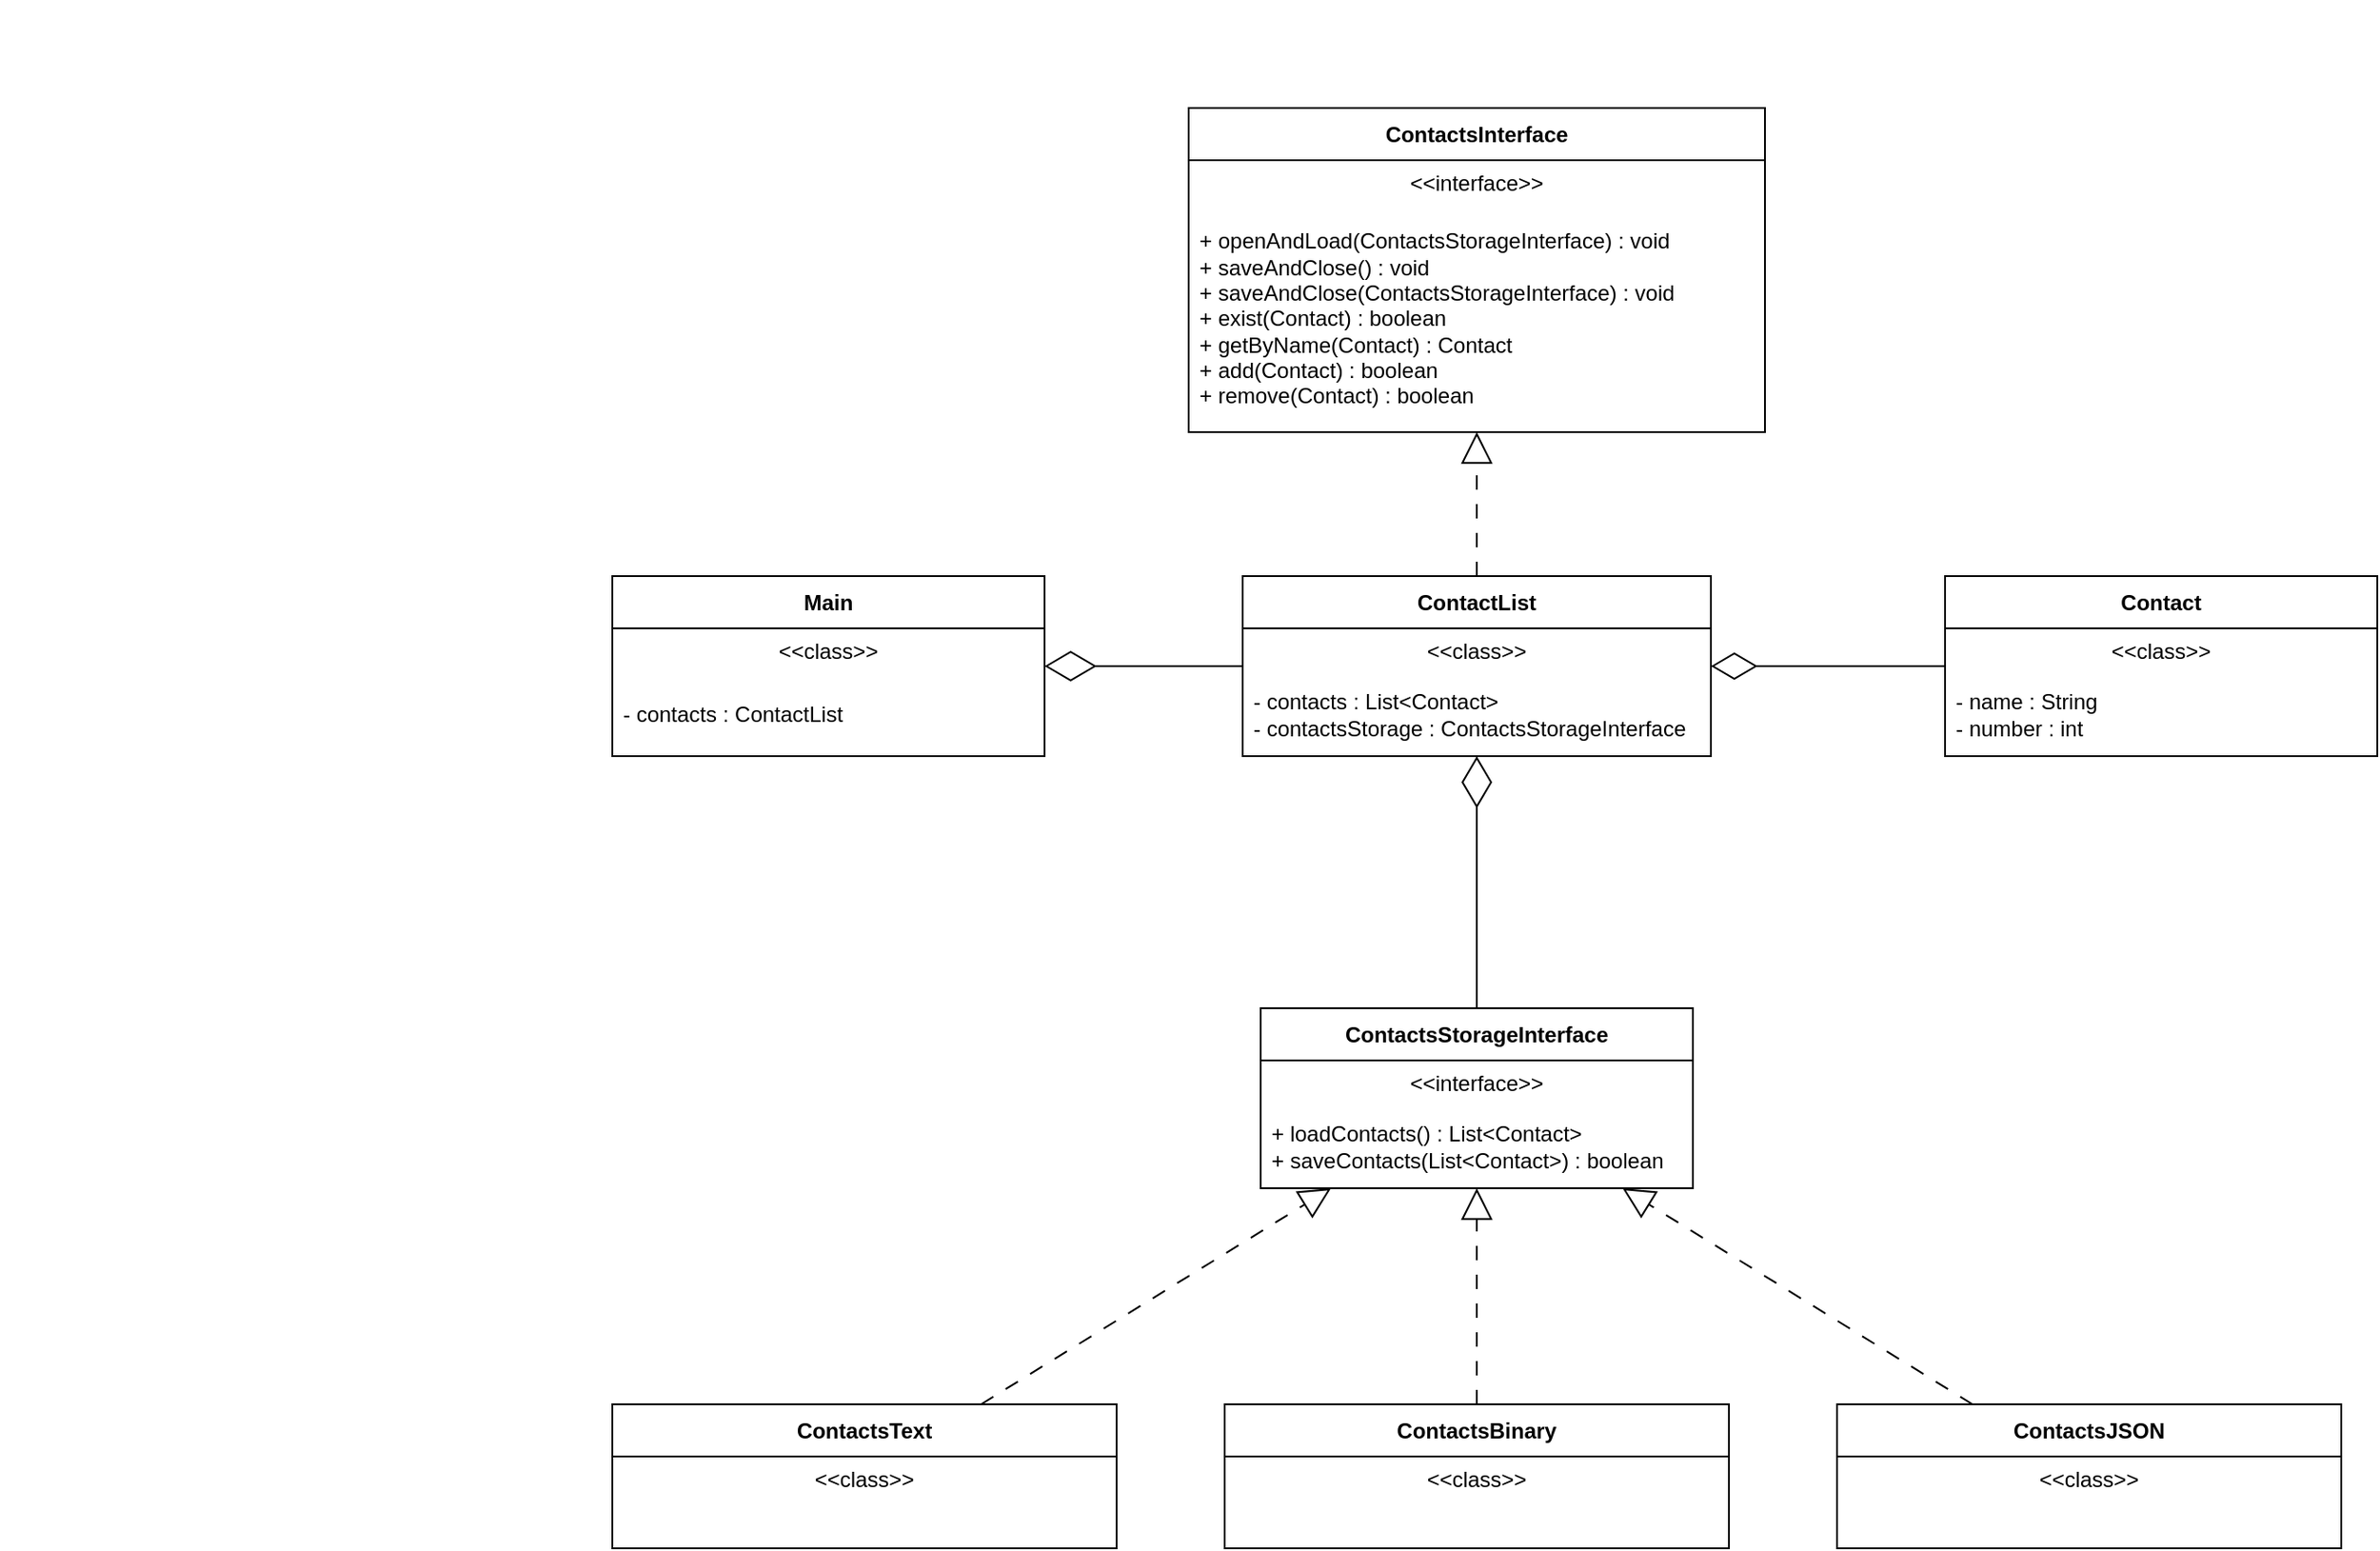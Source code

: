 <mxfile>
    <diagram id="xGdC6VVCsGw35KXFJoo1" name="Page-1">
        <mxGraphModel dx="1983" dy="1895" grid="1" gridSize="10" guides="1" tooltips="1" connect="1" arrows="1" fold="1" page="1" pageScale="1" pageWidth="850" pageHeight="1100" math="0" shadow="0">
            <root>
                <mxCell id="0"/>
                <mxCell id="1" parent="0"/>
                <mxCell id="32" style="edgeStyle=none;html=1;endArrow=block;endFill=0;dashed=1;dashPattern=8 8;endSize=15;" parent="1" source="8" target="42" edge="1">
                    <mxGeometry relative="1" as="geometry">
                        <mxPoint x="320" y="180" as="targetPoint"/>
                    </mxGeometry>
                </mxCell>
                <mxCell id="8" value="ContactList" style="swimlane;fontStyle=1;align=center;verticalAlign=middle;childLayout=stackLayout;horizontal=1;startSize=29;horizontalStack=0;resizeParent=1;resizeParentMax=0;resizeLast=0;collapsible=0;marginBottom=0;html=1;whiteSpace=wrap;" parent="1" vertex="1">
                    <mxGeometry x="190" y="260" width="260" height="100" as="geometry"/>
                </mxCell>
                <mxCell id="9" value="&amp;lt;&amp;lt;class&amp;gt;&amp;gt;" style="text;html=1;strokeColor=none;fillColor=none;align=center;verticalAlign=middle;spacingLeft=4;spacingRight=4;overflow=hidden;rotatable=0;points=[[0,0.5],[1,0.5]];portConstraint=eastwest;whiteSpace=wrap;" parent="8" vertex="1">
                    <mxGeometry y="29" width="260" height="25" as="geometry"/>
                </mxCell>
                <mxCell id="10" value="&lt;font style=&quot;color: rgb(0, 0, 0);&quot;&gt;- contacts : List&amp;lt;Contact&amp;gt;&lt;/font&gt;&lt;div&gt;&lt;font style=&quot;color: rgb(0, 0, 0);&quot;&gt;- contactsStorage : ContactsStorageInterface&lt;/font&gt;&lt;/div&gt;" style="text;html=1;strokeColor=none;fillColor=none;align=left;verticalAlign=middle;spacingLeft=4;spacingRight=4;overflow=hidden;rotatable=0;points=[[0,0.5],[1,0.5]];portConstraint=eastwest;whiteSpace=wrap;" parent="8" vertex="1">
                    <mxGeometry y="54" width="260" height="46" as="geometry"/>
                </mxCell>
                <mxCell id="57" style="edgeStyle=none;html=1;endSize=15;dashed=1;dashPattern=8 8;endArrow=block;endFill=0;" parent="1" source="17" target="49" edge="1">
                    <mxGeometry relative="1" as="geometry">
                        <mxPoint x="320" y="800" as="targetPoint"/>
                    </mxGeometry>
                </mxCell>
                <mxCell id="17" value="ContactsBinary" style="swimlane;fontStyle=1;align=center;verticalAlign=middle;childLayout=stackLayout;horizontal=1;startSize=29;horizontalStack=0;resizeParent=1;resizeParentMax=0;resizeLast=0;collapsible=0;marginBottom=0;html=1;whiteSpace=wrap;" parent="1" vertex="1">
                    <mxGeometry x="180" y="720" width="280" height="80" as="geometry"/>
                </mxCell>
                <mxCell id="18" value="&amp;lt;&amp;lt;class&amp;gt;&amp;gt;" style="text;html=1;strokeColor=none;fillColor=none;align=center;verticalAlign=middle;spacingLeft=4;spacingRight=4;overflow=hidden;rotatable=0;points=[[0,0.5],[1,0.5]];portConstraint=eastwest;whiteSpace=wrap;" parent="17" vertex="1">
                    <mxGeometry y="29" width="280" height="25" as="geometry"/>
                </mxCell>
                <mxCell id="19" value="&amp;nbsp;" style="text;html=1;strokeColor=none;fillColor=none;align=left;verticalAlign=middle;spacingLeft=4;spacingRight=4;overflow=hidden;rotatable=0;points=[[0,0.5],[1,0.5]];portConstraint=eastwest;whiteSpace=wrap;" parent="17" vertex="1">
                    <mxGeometry y="54" width="280" height="26" as="geometry"/>
                </mxCell>
                <mxCell id="56" style="edgeStyle=none;html=1;endSize=15;dashed=1;dashPattern=8 8;endArrow=block;endFill=0;" parent="1" source="20" target="49" edge="1">
                    <mxGeometry relative="1" as="geometry">
                        <mxPoint x="252" y="800" as="targetPoint"/>
                    </mxGeometry>
                </mxCell>
                <mxCell id="20" value="ContactsText" style="swimlane;fontStyle=1;align=center;verticalAlign=middle;childLayout=stackLayout;horizontal=1;startSize=29;horizontalStack=0;resizeParent=1;resizeParentMax=0;resizeLast=0;collapsible=0;marginBottom=0;html=1;whiteSpace=wrap;" parent="1" vertex="1">
                    <mxGeometry x="-160" y="720" width="280" height="80" as="geometry"/>
                </mxCell>
                <mxCell id="21" value="&amp;lt;&amp;lt;class&amp;gt;&amp;gt;" style="text;html=1;strokeColor=none;fillColor=none;align=center;verticalAlign=middle;spacingLeft=4;spacingRight=4;overflow=hidden;rotatable=0;points=[[0,0.5],[1,0.5]];portConstraint=eastwest;whiteSpace=wrap;" parent="20" vertex="1">
                    <mxGeometry y="29" width="280" height="25" as="geometry"/>
                </mxCell>
                <mxCell id="22" value="&amp;nbsp;" style="text;html=1;strokeColor=none;fillColor=none;align=left;verticalAlign=middle;spacingLeft=4;spacingRight=4;overflow=hidden;rotatable=0;points=[[0,0.5],[1,0.5]];portConstraint=eastwest;whiteSpace=wrap;" parent="20" vertex="1">
                    <mxGeometry y="54" width="280" height="26" as="geometry"/>
                </mxCell>
                <mxCell id="58" style="edgeStyle=none;html=1;endSize=15;dashed=1;dashPattern=8 8;endArrow=block;endFill=0;" parent="1" source="23" target="49" edge="1">
                    <mxGeometry relative="1" as="geometry">
                        <mxPoint x="388" y="800" as="targetPoint"/>
                    </mxGeometry>
                </mxCell>
                <mxCell id="23" value="ContactsJSON" style="swimlane;fontStyle=1;align=center;verticalAlign=middle;childLayout=stackLayout;horizontal=1;startSize=29;horizontalStack=0;resizeParent=1;resizeParentMax=0;resizeLast=0;collapsible=0;marginBottom=0;html=1;whiteSpace=wrap;" parent="1" vertex="1">
                    <mxGeometry x="520" y="720" width="280" height="80" as="geometry"/>
                </mxCell>
                <mxCell id="24" value="&amp;lt;&amp;lt;class&amp;gt;&amp;gt;" style="text;html=1;strokeColor=none;fillColor=none;align=center;verticalAlign=middle;spacingLeft=4;spacingRight=4;overflow=hidden;rotatable=0;points=[[0,0.5],[1,0.5]];portConstraint=eastwest;whiteSpace=wrap;" parent="23" vertex="1">
                    <mxGeometry y="29" width="280" height="25" as="geometry"/>
                </mxCell>
                <mxCell id="25" value="&amp;nbsp;" style="text;html=1;strokeColor=none;fillColor=none;align=left;verticalAlign=middle;spacingLeft=4;spacingRight=4;overflow=hidden;rotatable=0;points=[[0,0.5],[1,0.5]];portConstraint=eastwest;whiteSpace=wrap;" parent="23" vertex="1">
                    <mxGeometry y="54" width="280" height="26" as="geometry"/>
                </mxCell>
                <mxCell id="11" value="Main" style="swimlane;fontStyle=1;align=center;verticalAlign=middle;childLayout=stackLayout;horizontal=1;startSize=29;horizontalStack=0;resizeParent=1;resizeParentMax=0;resizeLast=0;collapsible=0;marginBottom=0;html=1;whiteSpace=wrap;" parent="1" vertex="1">
                    <mxGeometry x="-160" y="260" width="240" height="100" as="geometry"/>
                </mxCell>
                <mxCell id="12" value="&amp;lt;&amp;lt;class&amp;gt;&amp;gt;" style="text;html=1;strokeColor=none;fillColor=none;align=center;verticalAlign=middle;spacingLeft=4;spacingRight=4;overflow=hidden;rotatable=0;points=[[0,0.5],[1,0.5]];portConstraint=eastwest;whiteSpace=wrap;" parent="11" vertex="1">
                    <mxGeometry y="29" width="240" height="25" as="geometry"/>
                </mxCell>
                <mxCell id="13" value="- contacts : ContactList" style="text;html=1;strokeColor=none;fillColor=none;align=left;verticalAlign=middle;spacingLeft=4;spacingRight=4;overflow=hidden;rotatable=0;points=[[0,0.5],[1,0.5]];portConstraint=eastwest;whiteSpace=wrap;" parent="11" vertex="1">
                    <mxGeometry y="54" width="240" height="46" as="geometry"/>
                </mxCell>
                <mxCell id="35" style="edgeStyle=none;html=1;endArrow=diamondThin;endFill=0;endSize=26;" parent="1" source="49" target="8" edge="1">
                    <mxGeometry relative="1" as="geometry">
                        <mxPoint x="320" y="500" as="sourcePoint"/>
                    </mxGeometry>
                </mxCell>
                <mxCell id="36" value="Contact" style="swimlane;fontStyle=1;align=center;verticalAlign=middle;childLayout=stackLayout;horizontal=1;startSize=29;horizontalStack=0;resizeParent=1;resizeParentMax=0;resizeLast=0;collapsible=0;marginBottom=0;html=1;whiteSpace=wrap;" parent="1" vertex="1">
                    <mxGeometry x="580" y="260" width="240" height="100" as="geometry"/>
                </mxCell>
                <mxCell id="37" value="&amp;lt;&amp;lt;class&amp;gt;&amp;gt;" style="text;html=1;strokeColor=none;fillColor=none;align=center;verticalAlign=middle;spacingLeft=4;spacingRight=4;overflow=hidden;rotatable=0;points=[[0,0.5],[1,0.5]];portConstraint=eastwest;whiteSpace=wrap;" parent="36" vertex="1">
                    <mxGeometry y="29" width="240" height="25" as="geometry"/>
                </mxCell>
                <mxCell id="38" value="&lt;font style=&quot;color: rgb(0, 0, 0);&quot;&gt;- name : String&lt;/font&gt;&lt;div&gt;&lt;font style=&quot;color: rgb(0, 0, 0);&quot;&gt;- number : int&lt;/font&gt;&lt;/div&gt;" style="text;html=1;strokeColor=none;fillColor=none;align=left;verticalAlign=middle;spacingLeft=4;spacingRight=4;overflow=hidden;rotatable=0;points=[[0,0.5],[1,0.5]];portConstraint=eastwest;whiteSpace=wrap;" parent="36" vertex="1">
                    <mxGeometry y="54" width="240" height="46" as="geometry"/>
                </mxCell>
                <mxCell id="39" style="edgeStyle=none;html=1;endArrow=diamondThin;endFill=0;endSize=26;" parent="1" source="8" target="11" edge="1">
                    <mxGeometry relative="1" as="geometry"/>
                </mxCell>
                <mxCell id="40" style="edgeStyle=none;html=1;endArrow=diamondThin;endFill=0;endSize=23;" parent="1" source="36" target="8" edge="1">
                    <mxGeometry relative="1" as="geometry"/>
                </mxCell>
                <mxCell id="41" value="" style="shape=image;verticalLabelPosition=bottom;labelBackgroundColor=default;verticalAlign=top;aspect=fixed;imageAspect=0;image=https://www.tutorialspoint.com/design_pattern/images/bridge_pattern_uml_diagram.jpg;" parent="1" vertex="1">
                    <mxGeometry x="-500" y="-60" width="560" height="293" as="geometry"/>
                </mxCell>
                <mxCell id="42" value="ContactsInterface" style="swimlane;fontStyle=1;align=center;verticalAlign=middle;childLayout=stackLayout;horizontal=1;startSize=29;horizontalStack=0;resizeParent=1;resizeParentMax=0;resizeLast=0;collapsible=0;marginBottom=0;html=1;whiteSpace=wrap;" parent="1" vertex="1">
                    <mxGeometry x="160" width="320" height="180" as="geometry"/>
                </mxCell>
                <mxCell id="43" value="&amp;lt;&amp;lt;interface&amp;gt;&amp;gt;" style="text;html=1;strokeColor=none;fillColor=none;align=center;verticalAlign=middle;spacingLeft=4;spacingRight=4;overflow=hidden;rotatable=0;points=[[0,0.5],[1,0.5]];portConstraint=eastwest;whiteSpace=wrap;" parent="42" vertex="1">
                    <mxGeometry y="29" width="320" height="25" as="geometry"/>
                </mxCell>
                <mxCell id="44" value="&lt;font style=&quot;color: rgb(0, 0, 0);&quot;&gt;+ openAndLoad(ContactsStorageInterface) : void&lt;br&gt;&lt;/font&gt;&lt;div&gt;&lt;font style=&quot;color: rgb(0, 0, 0);&quot;&gt;+ saveAndClose() : void&lt;/font&gt;&lt;/div&gt;&lt;div&gt;&lt;font style=&quot;color: rgb(0, 0, 0);&quot;&gt;+ saveAndClose(ContactsStorageInterface) : void&lt;/font&gt;&lt;/div&gt;&lt;div&gt;&lt;font style=&quot;color: rgb(0, 0, 0);&quot;&gt;+ exist(Contact) : boolean&lt;/font&gt;&lt;/div&gt;&lt;div&gt;&lt;font style=&quot;color: rgb(0, 0, 0);&quot;&gt;+ getByName(Contact) : Contact&lt;/font&gt;&lt;/div&gt;&lt;div&gt;&lt;font style=&quot;color: rgb(0, 0, 0);&quot;&gt;+ add(Contact) : boolean&lt;/font&gt;&lt;/div&gt;&lt;div&gt;&lt;font style=&quot;color: rgb(0, 0, 0);&quot;&gt;+ remove(Contact) : boolean&lt;/font&gt;&lt;/div&gt;" style="text;html=1;strokeColor=none;fillColor=none;align=left;verticalAlign=middle;spacingLeft=4;spacingRight=4;overflow=hidden;rotatable=0;points=[[0,0.5],[1,0.5]];portConstraint=eastwest;whiteSpace=wrap;" parent="42" vertex="1">
                    <mxGeometry y="54" width="320" height="126" as="geometry"/>
                </mxCell>
                <mxCell id="49" value="ContactsStorageInterface" style="swimlane;fontStyle=1;align=center;verticalAlign=middle;childLayout=stackLayout;horizontal=1;startSize=29;horizontalStack=0;resizeParent=1;resizeParentMax=0;resizeLast=0;collapsible=0;marginBottom=0;html=1;whiteSpace=wrap;" parent="1" vertex="1">
                    <mxGeometry x="200" y="500" width="240" height="100" as="geometry"/>
                </mxCell>
                <mxCell id="50" value="&amp;lt;&amp;lt;interface&amp;gt;&amp;gt;" style="text;html=1;strokeColor=none;fillColor=none;align=center;verticalAlign=middle;spacingLeft=4;spacingRight=4;overflow=hidden;rotatable=0;points=[[0,0.5],[1,0.5]];portConstraint=eastwest;whiteSpace=wrap;" parent="49" vertex="1">
                    <mxGeometry y="29" width="240" height="25" as="geometry"/>
                </mxCell>
                <mxCell id="51" value="+ loadContacts() :&amp;nbsp;&lt;span style=&quot;color: rgb(0, 0, 0);&quot;&gt;List&amp;lt;Contact&amp;gt;&lt;/span&gt;&lt;div&gt;&lt;span style=&quot;color: rgb(0, 0, 0);&quot;&gt;+ saveContacts(List&amp;lt;Contact&amp;gt;) : boolean&lt;/span&gt;&lt;/div&gt;" style="text;html=1;strokeColor=none;fillColor=none;align=left;verticalAlign=middle;spacingLeft=4;spacingRight=4;overflow=hidden;rotatable=0;points=[[0,0.5],[1,0.5]];portConstraint=eastwest;whiteSpace=wrap;" parent="49" vertex="1">
                    <mxGeometry y="54" width="240" height="46" as="geometry"/>
                </mxCell>
            </root>
        </mxGraphModel>
    </diagram>
</mxfile>